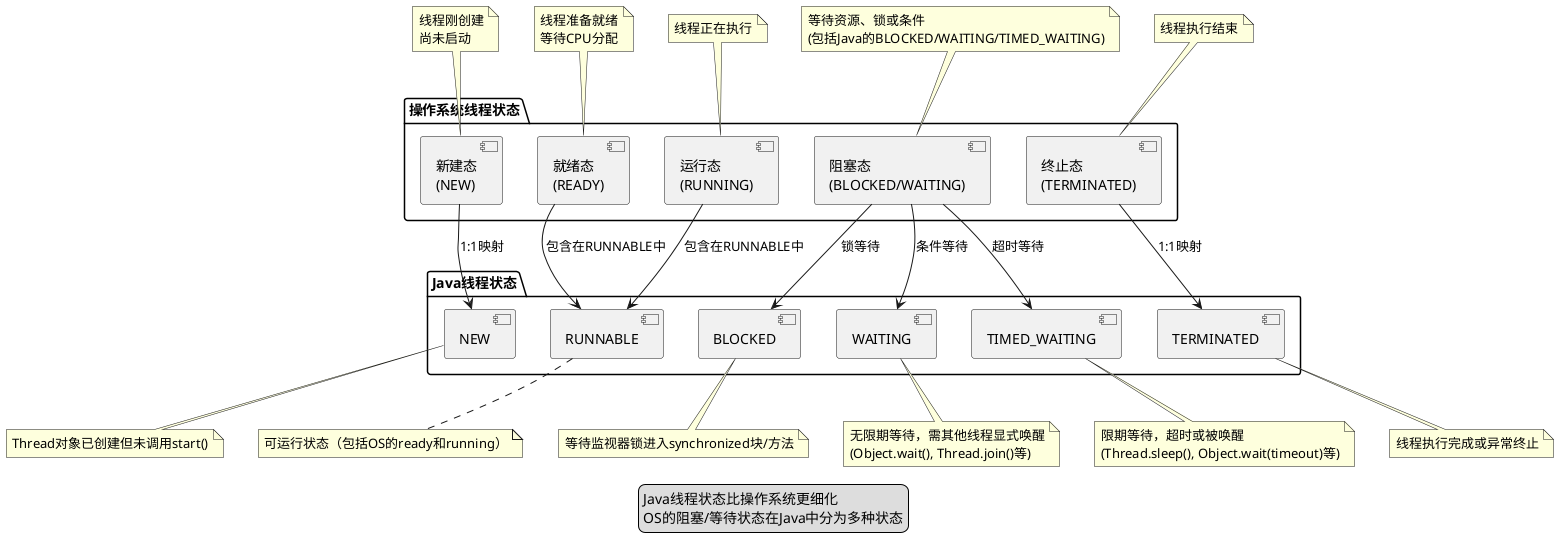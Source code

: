 @startuml 操作系统线程状态与Java线程状态对应关系

package "操作系统线程状态" {
  [新建态\n(NEW)] as os_new
  [就绪态\n(READY)] as os_ready
  [运行态\n(RUNNING)] as os_running
  [阻塞态\n(BLOCKED/WAITING)] as os_blocked
  [终止态\n(TERMINATED)] as os_terminated
}

package "Java线程状态" {
  [NEW] as java_new
  [RUNNABLE] as java_runnable
  [BLOCKED] as java_blocked
  [WAITING] as java_waiting
  [TIMED_WAITING] as java_timed_waiting
  [TERMINATED] as java_terminated
}

os_new --> java_new : 1:1映射
os_ready --> java_runnable : 包含在RUNNABLE中
os_running --> java_runnable : 包含在RUNNABLE中
os_blocked --> java_blocked : 锁等待
os_blocked --> java_waiting : 条件等待
os_blocked --> java_timed_waiting : 超时等待

os_terminated --> java_terminated : 1:1映射

note top of os_new
  线程刚创建
  尚未启动
end note

note top of os_ready
  线程准备就绪
  等待CPU分配
end note

note top of os_running
  线程正在执行
end note

note top of os_blocked
  等待资源、锁或条件
  (包括Java的BLOCKED/WAITING/TIMED_WAITING)
end note

note top of os_terminated
  线程执行结束
end note

note bottom of java_new
  Thread对象已创建但未调用start()
end note

note bottom of java_runnable
  可运行状态（包括OS的ready和running）
end note

note bottom of java_blocked
  等待监视器锁进入synchronized块/方法
end note

note bottom of java_waiting
  无限期等待，需其他线程显式唤醒
  (Object.wait(), Thread.join()等)
end note

note bottom of java_timed_waiting
  限期等待，超时或被唤醒
  (Thread.sleep(), Object.wait(timeout)等)
end note

note bottom of java_terminated
  线程执行完成或异常终止
end note

legend bottom
  Java线程状态比操作系统更细化
  OS的阻塞/等待状态在Java中分为多种状态
end legend

@enduml